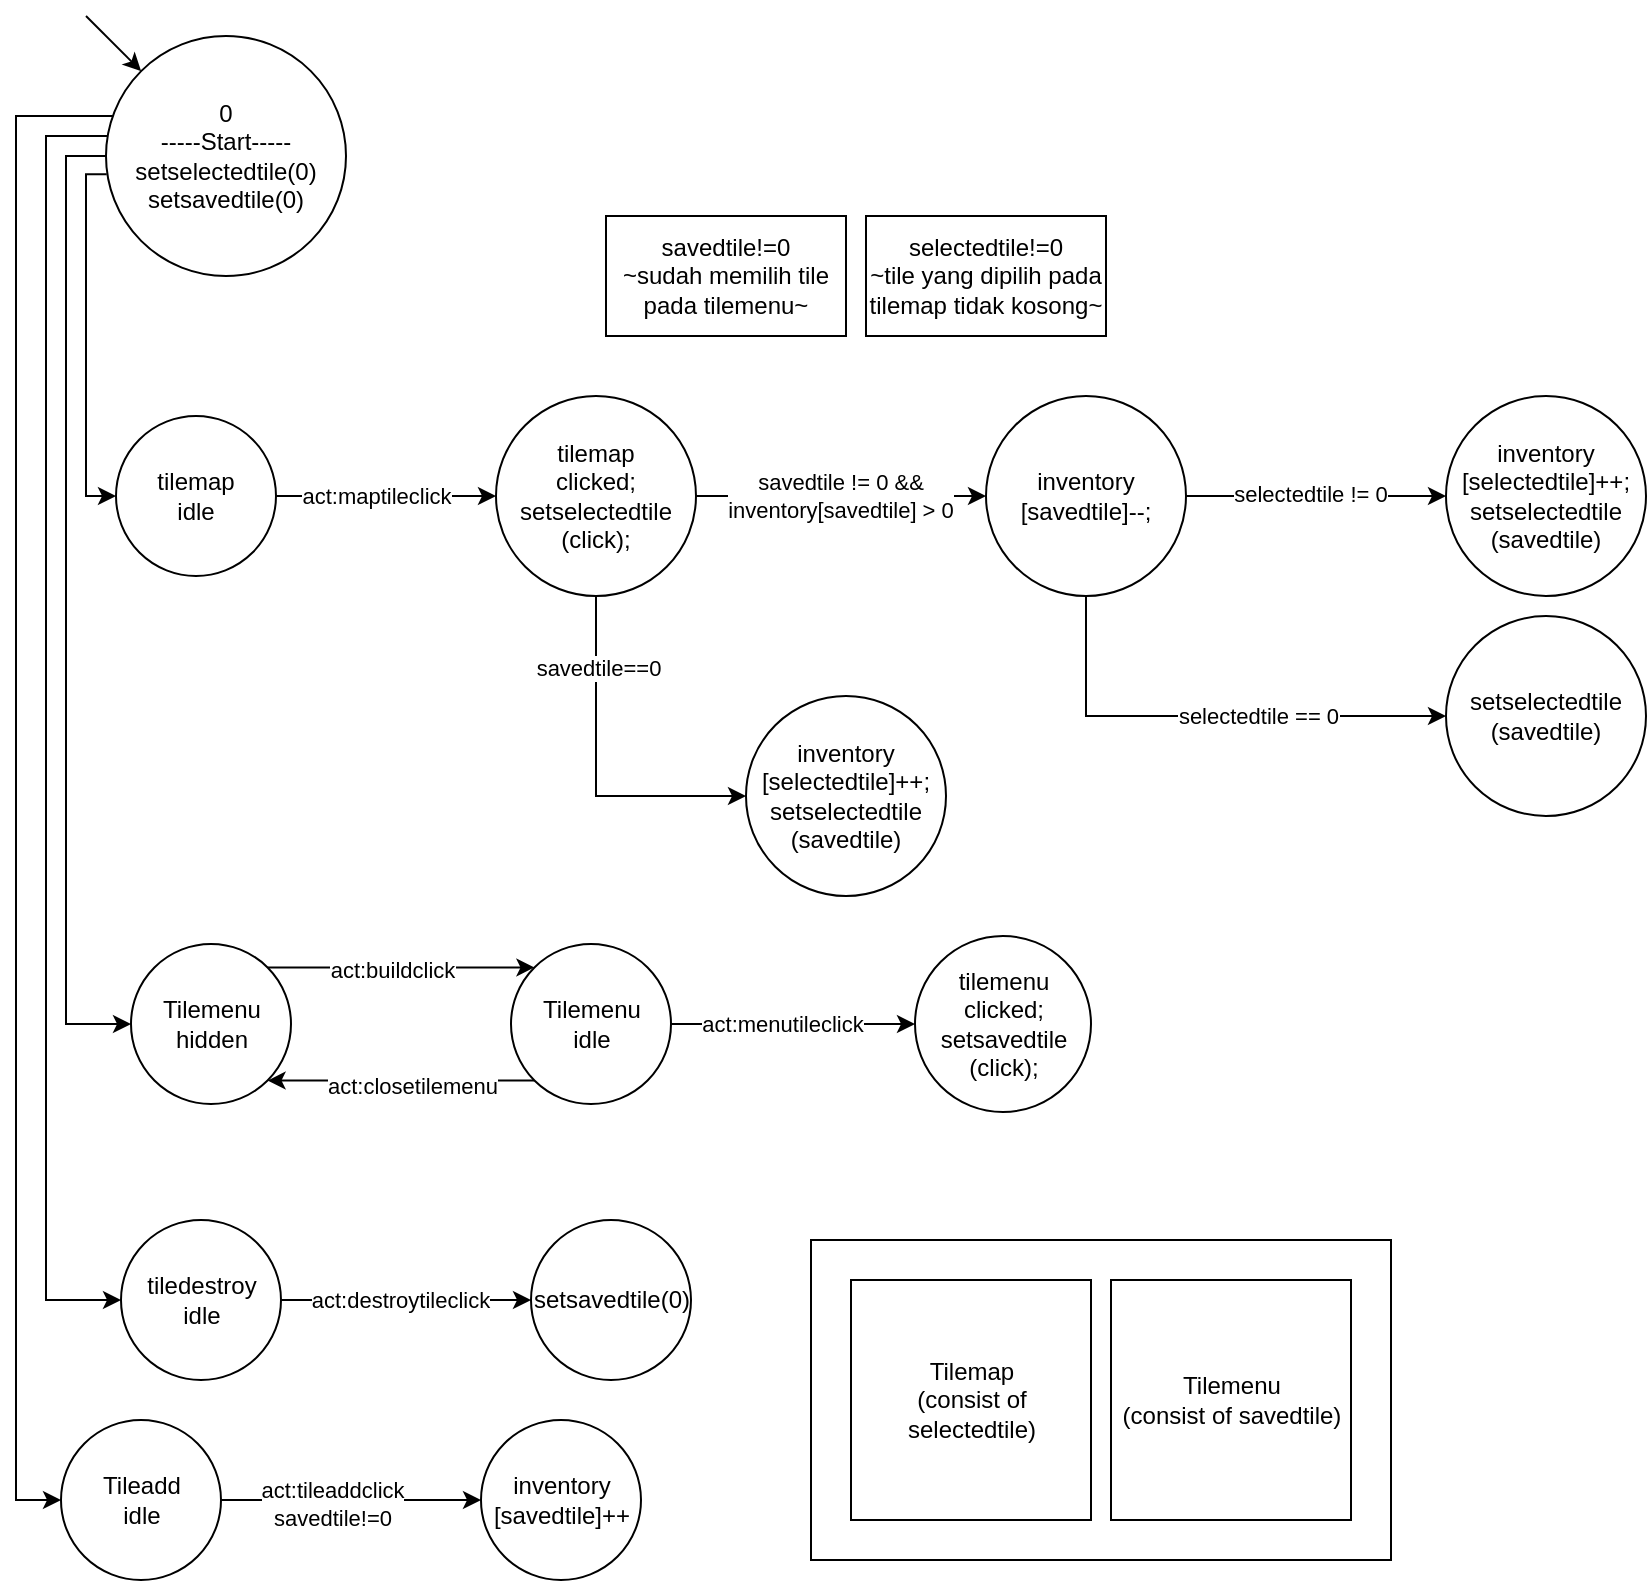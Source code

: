 <mxfile version="24.5.5" type="github">
  <diagram name="Page-1" id="B2VvSjPYqP0Dd8WSLtDL">
    <mxGraphModel dx="2245" dy="615" grid="1" gridSize="10" guides="1" tooltips="1" connect="1" arrows="1" fold="1" page="1" pageScale="1" pageWidth="850" pageHeight="1100" math="0" shadow="0">
      <root>
        <mxCell id="0" />
        <mxCell id="1" parent="0" />
        <mxCell id="H23mw5haXismM71pRZtm-64" style="edgeStyle=orthogonalEdgeStyle;rounded=0;orthogonalLoop=1;jettySize=auto;html=1;entryX=0;entryY=0.5;entryDx=0;entryDy=0;exitX=0.003;exitY=0.576;exitDx=0;exitDy=0;exitPerimeter=0;" parent="1" source="H23mw5haXismM71pRZtm-1" target="H23mw5haXismM71pRZtm-12" edge="1">
          <mxGeometry relative="1" as="geometry">
            <Array as="points">
              <mxPoint x="-795" y="159" />
              <mxPoint x="-795" y="320" />
            </Array>
          </mxGeometry>
        </mxCell>
        <mxCell id="H23mw5haXismM71pRZtm-65" style="edgeStyle=orthogonalEdgeStyle;rounded=0;orthogonalLoop=1;jettySize=auto;html=1;entryX=0;entryY=0.5;entryDx=0;entryDy=0;exitX=0;exitY=0.5;exitDx=0;exitDy=0;" parent="1" source="H23mw5haXismM71pRZtm-1" target="H23mw5haXismM71pRZtm-38" edge="1">
          <mxGeometry relative="1" as="geometry">
            <Array as="points">
              <mxPoint x="-805" y="150" />
              <mxPoint x="-805" y="584" />
            </Array>
          </mxGeometry>
        </mxCell>
        <mxCell id="H23mw5haXismM71pRZtm-67" style="edgeStyle=orthogonalEdgeStyle;rounded=0;orthogonalLoop=1;jettySize=auto;html=1;entryX=0;entryY=0.5;entryDx=0;entryDy=0;" parent="1" source="H23mw5haXismM71pRZtm-1" target="H23mw5haXismM71pRZtm-58" edge="1">
          <mxGeometry relative="1" as="geometry">
            <Array as="points">
              <mxPoint x="-815" y="140" />
              <mxPoint x="-815" y="722" />
            </Array>
          </mxGeometry>
        </mxCell>
        <mxCell id="H23mw5haXismM71pRZtm-69" style="edgeStyle=orthogonalEdgeStyle;rounded=0;orthogonalLoop=1;jettySize=auto;html=1;" parent="1" source="H23mw5haXismM71pRZtm-1" target="H23mw5haXismM71pRZtm-70" edge="1">
          <mxGeometry relative="1" as="geometry">
            <mxPoint x="-780" y="740" as="targetPoint" />
            <Array as="points">
              <mxPoint x="-830" y="130" />
              <mxPoint x="-830" y="822" />
            </Array>
          </mxGeometry>
        </mxCell>
        <mxCell id="H23mw5haXismM71pRZtm-1" value="&lt;div&gt;0&lt;/div&gt;-----Start-----&lt;div&gt;setselectedtile(0)&lt;/div&gt;&lt;div&gt;setsavedtile(0)&lt;/div&gt;" style="ellipse;whiteSpace=wrap;html=1;aspect=fixed;" parent="1" vertex="1">
          <mxGeometry x="-785" y="90" width="120" height="120" as="geometry" />
        </mxCell>
        <mxCell id="H23mw5haXismM71pRZtm-14" style="edgeStyle=orthogonalEdgeStyle;rounded=0;orthogonalLoop=1;jettySize=auto;html=1;entryX=0;entryY=0.5;entryDx=0;entryDy=0;" parent="1" source="H23mw5haXismM71pRZtm-12" target="H23mw5haXismM71pRZtm-13" edge="1">
          <mxGeometry relative="1" as="geometry" />
        </mxCell>
        <mxCell id="H23mw5haXismM71pRZtm-15" value="act:maptileclick" style="edgeLabel;html=1;align=center;verticalAlign=middle;resizable=0;points=[];" parent="H23mw5haXismM71pRZtm-14" vertex="1" connectable="0">
          <mxGeometry x="-0.097" y="1" relative="1" as="geometry">
            <mxPoint y="1" as="offset" />
          </mxGeometry>
        </mxCell>
        <mxCell id="H23mw5haXismM71pRZtm-12" value="tilemap&lt;br&gt;idle" style="ellipse;whiteSpace=wrap;html=1;aspect=fixed;" parent="1" vertex="1">
          <mxGeometry x="-780" y="280" width="80" height="80" as="geometry" />
        </mxCell>
        <mxCell id="H23mw5haXismM71pRZtm-26" style="edgeStyle=orthogonalEdgeStyle;rounded=0;orthogonalLoop=1;jettySize=auto;html=1;exitX=1;exitY=0.5;exitDx=0;exitDy=0;" parent="1" source="H23mw5haXismM71pRZtm-13" target="H23mw5haXismM71pRZtm-25" edge="1">
          <mxGeometry relative="1" as="geometry" />
        </mxCell>
        <mxCell id="H23mw5haXismM71pRZtm-27" value="savedtile != 0 &amp;amp;&amp;amp;&lt;br&gt;inventory[savedtile] &amp;gt; 0" style="edgeLabel;html=1;align=center;verticalAlign=middle;resizable=0;points=[];" parent="H23mw5haXismM71pRZtm-26" vertex="1" connectable="0">
          <mxGeometry x="-0.137" y="-1" relative="1" as="geometry">
            <mxPoint x="9" y="-1" as="offset" />
          </mxGeometry>
        </mxCell>
        <mxCell id="nFDg0CQgzNbgJ2Q2-bqe-1" style="edgeStyle=orthogonalEdgeStyle;rounded=0;orthogonalLoop=1;jettySize=auto;html=1;" edge="1" parent="1" source="H23mw5haXismM71pRZtm-13" target="nFDg0CQgzNbgJ2Q2-bqe-2">
          <mxGeometry relative="1" as="geometry">
            <mxPoint x="-520" y="470" as="targetPoint" />
            <Array as="points">
              <mxPoint x="-540" y="470" />
            </Array>
          </mxGeometry>
        </mxCell>
        <mxCell id="nFDg0CQgzNbgJ2Q2-bqe-3" value="savedtile==0" style="edgeLabel;html=1;align=center;verticalAlign=middle;resizable=0;points=[];" vertex="1" connectable="0" parent="nFDg0CQgzNbgJ2Q2-bqe-1">
          <mxGeometry x="-0.591" y="1" relative="1" as="geometry">
            <mxPoint as="offset" />
          </mxGeometry>
        </mxCell>
        <mxCell id="H23mw5haXismM71pRZtm-13" value="tilemap&lt;br&gt;clicked;&lt;br&gt;setselectedtile&lt;br&gt;(click);" style="ellipse;whiteSpace=wrap;html=1;aspect=fixed;" parent="1" vertex="1">
          <mxGeometry x="-590" y="270" width="100" height="100" as="geometry" />
        </mxCell>
        <mxCell id="H23mw5haXismM71pRZtm-24" value="" style="rounded=0;whiteSpace=wrap;html=1;" parent="1" vertex="1">
          <mxGeometry x="-432.5" y="692" width="290" height="160" as="geometry" />
        </mxCell>
        <mxCell id="H23mw5haXismM71pRZtm-22" value="Tilemap&lt;br&gt;(consist of selectedtile)" style="whiteSpace=wrap;html=1;aspect=fixed;" parent="1" vertex="1">
          <mxGeometry x="-412.5" y="712" width="120" height="120" as="geometry" />
        </mxCell>
        <mxCell id="H23mw5haXismM71pRZtm-23" value="Tilemenu&lt;br&gt;(consist of savedtile)" style="whiteSpace=wrap;html=1;aspect=fixed;" parent="1" vertex="1">
          <mxGeometry x="-282.5" y="712" width="120" height="120" as="geometry" />
        </mxCell>
        <mxCell id="H23mw5haXismM71pRZtm-52" style="edgeStyle=orthogonalEdgeStyle;rounded=0;orthogonalLoop=1;jettySize=auto;html=1;" parent="1" source="H23mw5haXismM71pRZtm-25" target="H23mw5haXismM71pRZtm-51" edge="1">
          <mxGeometry relative="1" as="geometry" />
        </mxCell>
        <mxCell id="H23mw5haXismM71pRZtm-53" value="selectedtile != 0" style="edgeLabel;html=1;align=center;verticalAlign=middle;resizable=0;points=[];" parent="H23mw5haXismM71pRZtm-52" vertex="1" connectable="0">
          <mxGeometry x="-0.046" y="1" relative="1" as="geometry">
            <mxPoint as="offset" />
          </mxGeometry>
        </mxCell>
        <mxCell id="H23mw5haXismM71pRZtm-55" style="edgeStyle=orthogonalEdgeStyle;rounded=0;orthogonalLoop=1;jettySize=auto;html=1;entryX=0;entryY=0.5;entryDx=0;entryDy=0;" parent="1" source="H23mw5haXismM71pRZtm-25" target="H23mw5haXismM71pRZtm-54" edge="1">
          <mxGeometry relative="1" as="geometry">
            <Array as="points">
              <mxPoint x="-295" y="430" />
            </Array>
          </mxGeometry>
        </mxCell>
        <mxCell id="H23mw5haXismM71pRZtm-56" value="selectedtile == 0" style="edgeLabel;html=1;align=center;verticalAlign=middle;resizable=0;points=[];" parent="H23mw5haXismM71pRZtm-55" vertex="1" connectable="0">
          <mxGeometry x="0.215" relative="1" as="geometry">
            <mxPoint as="offset" />
          </mxGeometry>
        </mxCell>
        <mxCell id="H23mw5haXismM71pRZtm-25" value="&lt;div&gt;inventory&lt;br&gt;[savedtile]--;&lt;/div&gt;" style="ellipse;whiteSpace=wrap;html=1;aspect=fixed;" parent="1" vertex="1">
          <mxGeometry x="-345" y="270" width="100" height="100" as="geometry" />
        </mxCell>
        <mxCell id="H23mw5haXismM71pRZtm-29" value="" style="endArrow=classic;html=1;rounded=0;entryX=0;entryY=0;entryDx=0;entryDy=0;" parent="1" target="H23mw5haXismM71pRZtm-1" edge="1">
          <mxGeometry width="50" height="50" relative="1" as="geometry">
            <mxPoint x="-795" y="80" as="sourcePoint" />
            <mxPoint x="-773" y="102" as="targetPoint" />
          </mxGeometry>
        </mxCell>
        <mxCell id="H23mw5haXismM71pRZtm-30" style="edgeStyle=orthogonalEdgeStyle;rounded=0;orthogonalLoop=1;jettySize=auto;html=1;entryX=0;entryY=0.5;entryDx=0;entryDy=0;exitX=1;exitY=0.5;exitDx=0;exitDy=0;" parent="1" source="H23mw5haXismM71pRZtm-39" target="H23mw5haXismM71pRZtm-35" edge="1">
          <mxGeometry relative="1" as="geometry">
            <mxPoint x="-367" y="652" as="sourcePoint" />
          </mxGeometry>
        </mxCell>
        <mxCell id="H23mw5haXismM71pRZtm-31" value="act:menutileclick" style="edgeLabel;html=1;align=center;verticalAlign=middle;resizable=0;points=[];" parent="H23mw5haXismM71pRZtm-30" vertex="1" connectable="0">
          <mxGeometry x="-0.097" y="1" relative="1" as="geometry">
            <mxPoint y="1" as="offset" />
          </mxGeometry>
        </mxCell>
        <mxCell id="H23mw5haXismM71pRZtm-35" value="tilemenu&lt;br&gt;clicked;&lt;br&gt;setsavedtile&lt;br&gt;(click);" style="ellipse;whiteSpace=wrap;html=1;aspect=fixed;" parent="1" vertex="1">
          <mxGeometry x="-380.5" y="540" width="88" height="88" as="geometry" />
        </mxCell>
        <mxCell id="H23mw5haXismM71pRZtm-40" value="" style="edgeStyle=orthogonalEdgeStyle;rounded=0;orthogonalLoop=1;jettySize=auto;html=1;exitX=1;exitY=0;exitDx=0;exitDy=0;entryX=0;entryY=0;entryDx=0;entryDy=0;" parent="1" source="H23mw5haXismM71pRZtm-38" target="H23mw5haXismM71pRZtm-39" edge="1">
          <mxGeometry relative="1" as="geometry" />
        </mxCell>
        <mxCell id="H23mw5haXismM71pRZtm-41" value="act:buildclick" style="edgeLabel;html=1;align=center;verticalAlign=middle;resizable=0;points=[];" parent="H23mw5haXismM71pRZtm-40" vertex="1" connectable="0">
          <mxGeometry x="-0.07" y="-1" relative="1" as="geometry">
            <mxPoint as="offset" />
          </mxGeometry>
        </mxCell>
        <mxCell id="H23mw5haXismM71pRZtm-38" value="Tilemenu&lt;br&gt;hidden" style="ellipse;whiteSpace=wrap;html=1;aspect=fixed;" parent="1" vertex="1">
          <mxGeometry x="-772.5" y="544" width="80" height="80" as="geometry" />
        </mxCell>
        <mxCell id="H23mw5haXismM71pRZtm-44" style="edgeStyle=orthogonalEdgeStyle;rounded=0;orthogonalLoop=1;jettySize=auto;html=1;entryX=1;entryY=1;entryDx=0;entryDy=0;exitX=0;exitY=1;exitDx=0;exitDy=0;" parent="1" source="H23mw5haXismM71pRZtm-39" target="H23mw5haXismM71pRZtm-38" edge="1">
          <mxGeometry relative="1" as="geometry" />
        </mxCell>
        <mxCell id="H23mw5haXismM71pRZtm-45" value="act:closetilemenu" style="edgeLabel;html=1;align=center;verticalAlign=middle;resizable=0;points=[];" parent="H23mw5haXismM71pRZtm-44" vertex="1" connectable="0">
          <mxGeometry x="0.215" y="2" relative="1" as="geometry">
            <mxPoint x="20" as="offset" />
          </mxGeometry>
        </mxCell>
        <mxCell id="H23mw5haXismM71pRZtm-39" value="Tilemenu&lt;br&gt;idle" style="ellipse;whiteSpace=wrap;html=1;aspect=fixed;" parent="1" vertex="1">
          <mxGeometry x="-582.5" y="544" width="80" height="80" as="geometry" />
        </mxCell>
        <mxCell id="H23mw5haXismM71pRZtm-48" value="savedtile!=0&lt;br&gt;~sudah memilih tile pada tilemenu~" style="rounded=0;whiteSpace=wrap;html=1;" parent="1" vertex="1">
          <mxGeometry x="-535" y="180" width="120" height="60" as="geometry" />
        </mxCell>
        <mxCell id="H23mw5haXismM71pRZtm-49" value="selectedtile!=0&lt;br&gt;~tile yang dipilih pada tilemap tidak kosong~" style="rounded=0;whiteSpace=wrap;html=1;" parent="1" vertex="1">
          <mxGeometry x="-405" y="180" width="120" height="60" as="geometry" />
        </mxCell>
        <mxCell id="H23mw5haXismM71pRZtm-51" value="&lt;div&gt;&lt;div&gt;inventory&lt;/div&gt;&lt;div&gt;[selectedtile]++;&lt;br&gt;setselectedtile&lt;br&gt;(savedtile)&lt;br&gt;&lt;/div&gt;&lt;/div&gt;" style="ellipse;whiteSpace=wrap;html=1;aspect=fixed;" parent="1" vertex="1">
          <mxGeometry x="-115" y="270" width="100" height="100" as="geometry" />
        </mxCell>
        <mxCell id="H23mw5haXismM71pRZtm-54" value="&lt;div&gt;&lt;div&gt;&lt;span style=&quot;background-color: initial;&quot;&gt;setselectedtile&lt;/span&gt;&lt;br&gt;&lt;/div&gt;&lt;div&gt;(savedtile)&lt;br&gt;&lt;/div&gt;&lt;/div&gt;" style="ellipse;whiteSpace=wrap;html=1;aspect=fixed;" parent="1" vertex="1">
          <mxGeometry x="-115" y="380" width="100" height="100" as="geometry" />
        </mxCell>
        <mxCell id="H23mw5haXismM71pRZtm-61" value="" style="edgeStyle=orthogonalEdgeStyle;rounded=0;orthogonalLoop=1;jettySize=auto;html=1;" parent="1" source="H23mw5haXismM71pRZtm-58" target="H23mw5haXismM71pRZtm-60" edge="1">
          <mxGeometry relative="1" as="geometry" />
        </mxCell>
        <mxCell id="H23mw5haXismM71pRZtm-62" value="act:destroytileclick" style="edgeLabel;html=1;align=center;verticalAlign=middle;resizable=0;points=[];" parent="H23mw5haXismM71pRZtm-61" vertex="1" connectable="0">
          <mxGeometry x="-0.573" y="1" relative="1" as="geometry">
            <mxPoint x="33" y="1" as="offset" />
          </mxGeometry>
        </mxCell>
        <mxCell id="H23mw5haXismM71pRZtm-58" value="tiledestroy&lt;div&gt;idle&lt;/div&gt;" style="ellipse;whiteSpace=wrap;html=1;aspect=fixed;" parent="1" vertex="1">
          <mxGeometry x="-777.5" y="682" width="80" height="80" as="geometry" />
        </mxCell>
        <mxCell id="H23mw5haXismM71pRZtm-60" value="setsavedtile(0)" style="ellipse;whiteSpace=wrap;html=1;" parent="1" vertex="1">
          <mxGeometry x="-572.5" y="682" width="80" height="80" as="geometry" />
        </mxCell>
        <mxCell id="H23mw5haXismM71pRZtm-71" style="edgeStyle=orthogonalEdgeStyle;rounded=0;orthogonalLoop=1;jettySize=auto;html=1;" parent="1" source="H23mw5haXismM71pRZtm-70" target="H23mw5haXismM71pRZtm-72" edge="1">
          <mxGeometry relative="1" as="geometry">
            <mxPoint x="-617.5" y="822" as="targetPoint" />
          </mxGeometry>
        </mxCell>
        <mxCell id="H23mw5haXismM71pRZtm-73" value="act:tileaddclick&lt;br&gt;savedtile!=0" style="edgeLabel;html=1;align=center;verticalAlign=middle;resizable=0;points=[];" parent="H23mw5haXismM71pRZtm-71" vertex="1" connectable="0">
          <mxGeometry x="-0.155" y="-2" relative="1" as="geometry">
            <mxPoint as="offset" />
          </mxGeometry>
        </mxCell>
        <mxCell id="H23mw5haXismM71pRZtm-70" value="Tileadd&lt;br&gt;idle" style="ellipse;whiteSpace=wrap;html=1;aspect=fixed;" parent="1" vertex="1">
          <mxGeometry x="-807.5" y="782" width="80" height="80" as="geometry" />
        </mxCell>
        <mxCell id="H23mw5haXismM71pRZtm-72" value="inventory&lt;br&gt;[savedtile]++" style="ellipse;whiteSpace=wrap;html=1;aspect=fixed;" parent="1" vertex="1">
          <mxGeometry x="-597.5" y="782" width="80" height="80" as="geometry" />
        </mxCell>
        <mxCell id="nFDg0CQgzNbgJ2Q2-bqe-2" value="&lt;div&gt;inventory&lt;/div&gt;&lt;div&gt;[selectedtile]++;&lt;br&gt;setselectedtile&lt;br&gt;(savedtile)&lt;/div&gt;" style="ellipse;whiteSpace=wrap;html=1;aspect=fixed;" vertex="1" parent="1">
          <mxGeometry x="-465" y="420" width="100" height="100" as="geometry" />
        </mxCell>
      </root>
    </mxGraphModel>
  </diagram>
</mxfile>
